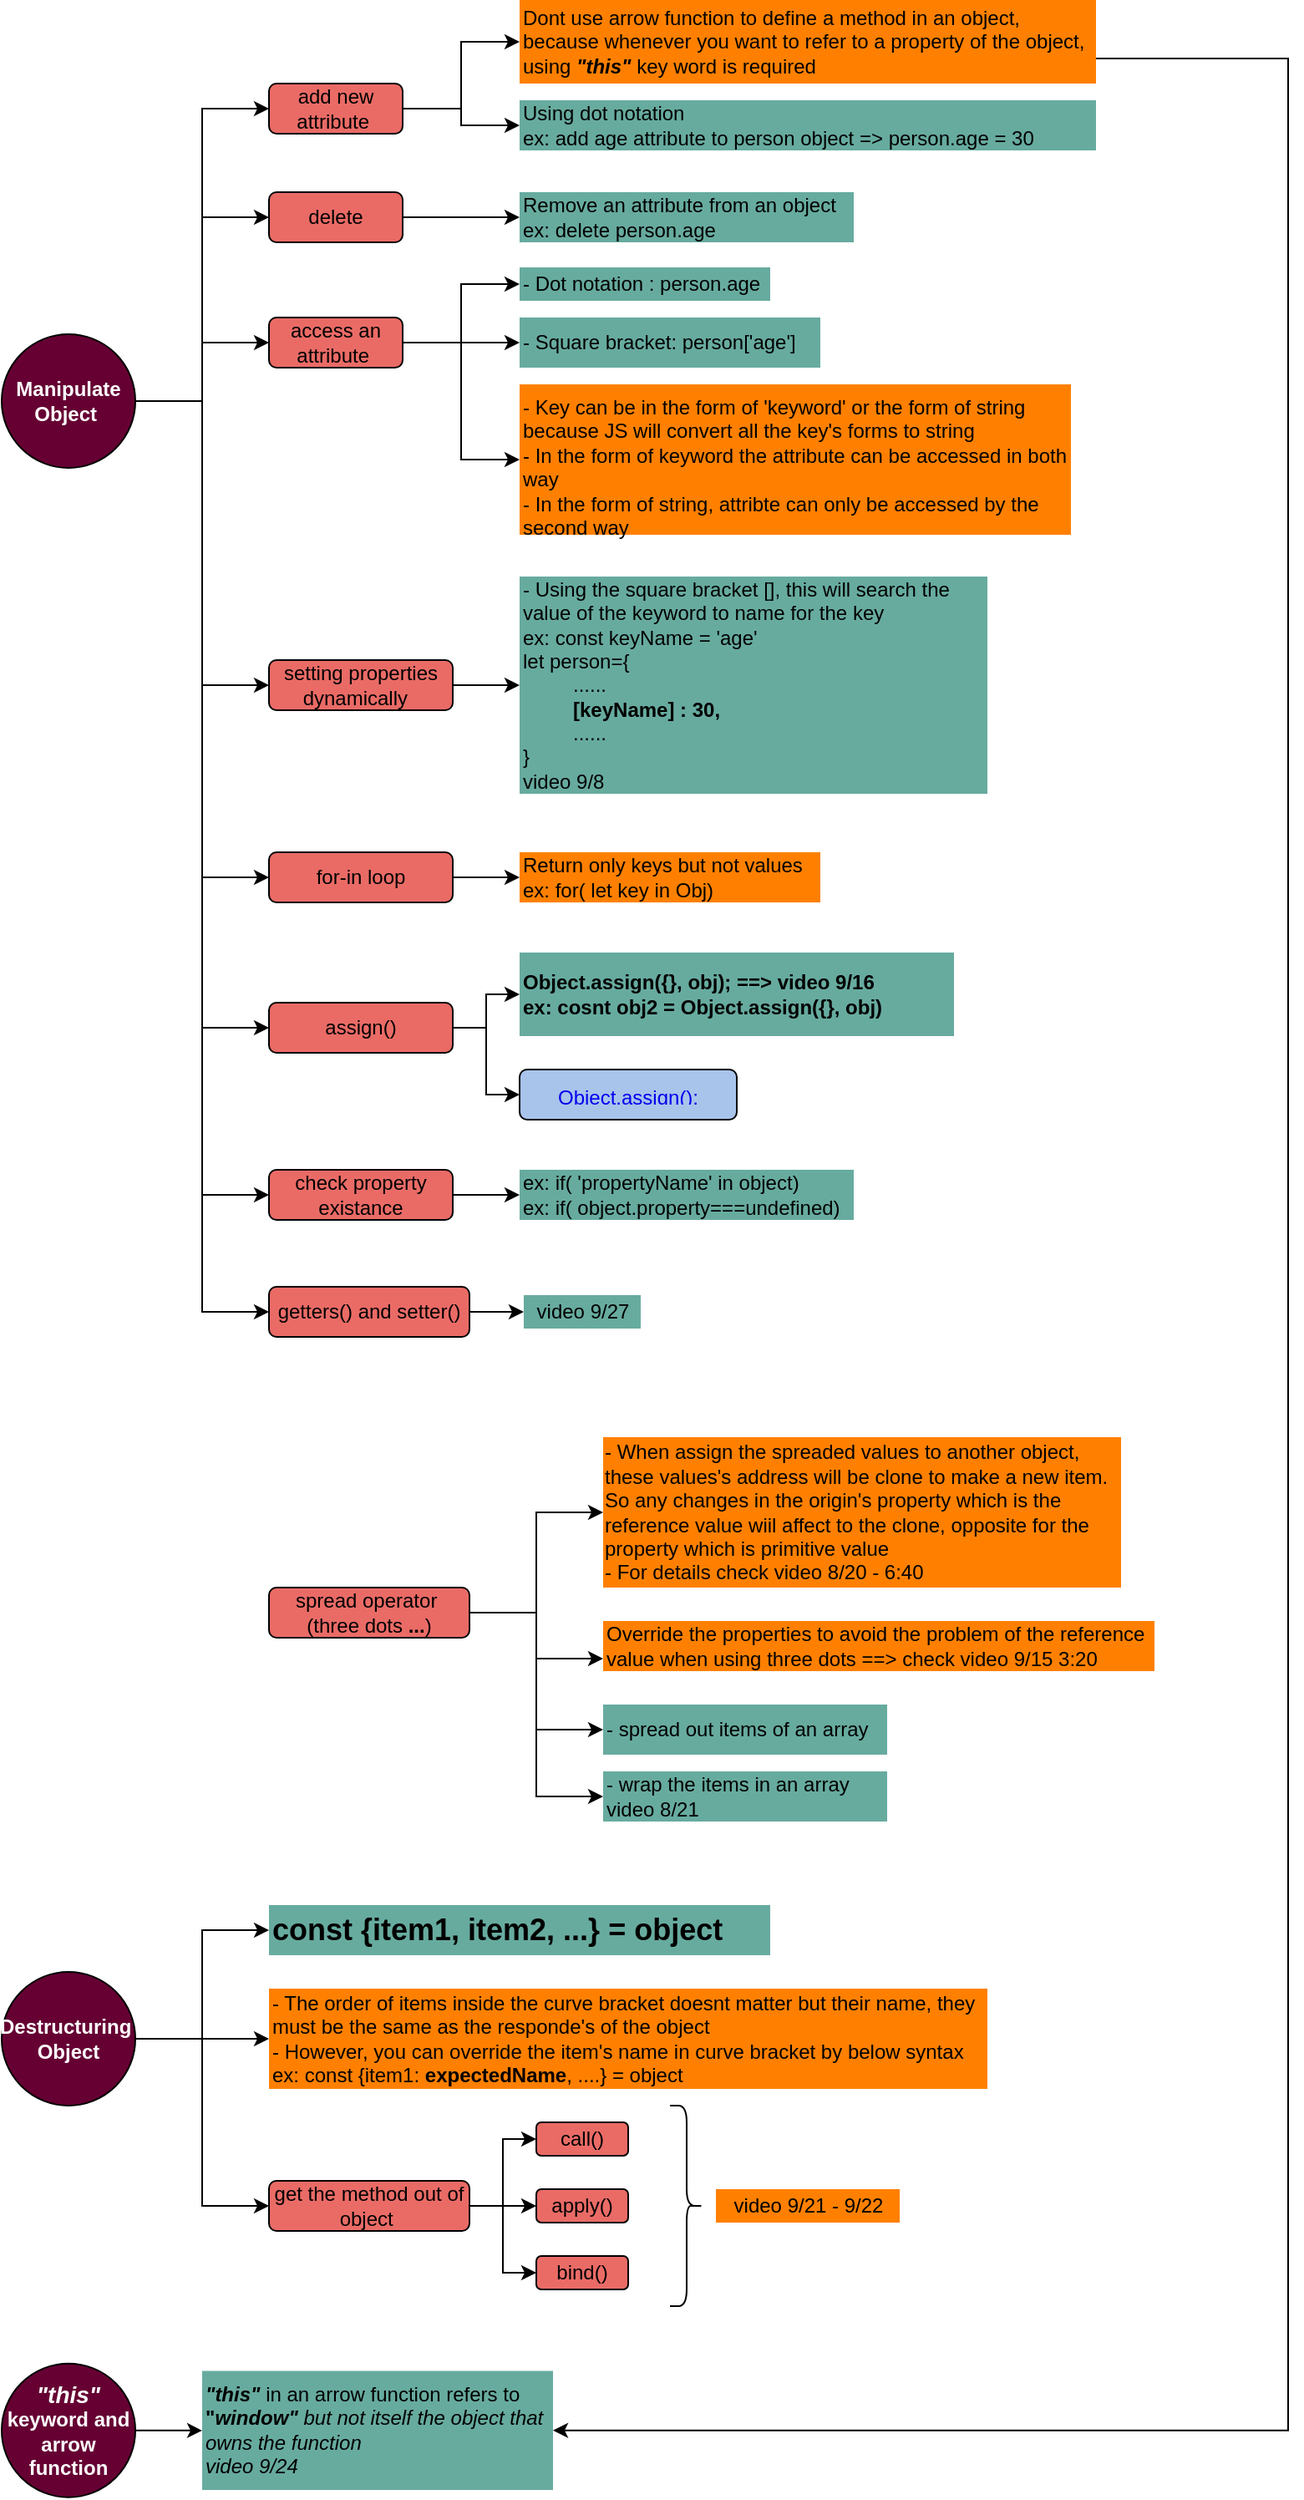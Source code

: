 <mxfile version="14.6.13" type="device"><diagram id="yyXeWecS47-vvvoqvVnt" name="Page-1"><mxGraphModel dx="1092" dy="534" grid="1" gridSize="10" guides="1" tooltips="1" connect="1" arrows="1" fold="1" page="1" pageScale="1" pageWidth="850" pageHeight="1100" math="0" shadow="0"><root><mxCell id="0"/><mxCell id="1" parent="0"/><mxCell id="EEhr_Oky-7YBtAfCmUGs-7" style="edgeStyle=orthogonalEdgeStyle;rounded=0;orthogonalLoop=1;jettySize=auto;html=1;entryX=0;entryY=0.5;entryDx=0;entryDy=0;" parent="1" source="EEhr_Oky-7YBtAfCmUGs-1" target="EEhr_Oky-7YBtAfCmUGs-6" edge="1"><mxGeometry relative="1" as="geometry"/></mxCell><mxCell id="EEhr_Oky-7YBtAfCmUGs-8" style="edgeStyle=orthogonalEdgeStyle;rounded=0;orthogonalLoop=1;jettySize=auto;html=1;entryX=0;entryY=0.5;entryDx=0;entryDy=0;" parent="1" source="EEhr_Oky-7YBtAfCmUGs-1" target="EEhr_Oky-7YBtAfCmUGs-2" edge="1"><mxGeometry relative="1" as="geometry"/></mxCell><mxCell id="EEhr_Oky-7YBtAfCmUGs-19" style="edgeStyle=orthogonalEdgeStyle;rounded=0;orthogonalLoop=1;jettySize=auto;html=1;entryX=0;entryY=0.5;entryDx=0;entryDy=0;" parent="1" source="EEhr_Oky-7YBtAfCmUGs-1" target="EEhr_Oky-7YBtAfCmUGs-12" edge="1"><mxGeometry relative="1" as="geometry"/></mxCell><mxCell id="EEhr_Oky-7YBtAfCmUGs-25" style="edgeStyle=orthogonalEdgeStyle;rounded=0;orthogonalLoop=1;jettySize=auto;html=1;entryX=0;entryY=0.5;entryDx=0;entryDy=0;" parent="1" source="EEhr_Oky-7YBtAfCmUGs-1" target="EEhr_Oky-7YBtAfCmUGs-22" edge="1"><mxGeometry relative="1" as="geometry"/></mxCell><mxCell id="EEhr_Oky-7YBtAfCmUGs-29" style="edgeStyle=orthogonalEdgeStyle;rounded=0;orthogonalLoop=1;jettySize=auto;html=1;entryX=0;entryY=0.5;entryDx=0;entryDy=0;" parent="1" source="EEhr_Oky-7YBtAfCmUGs-1" target="EEhr_Oky-7YBtAfCmUGs-26" edge="1"><mxGeometry relative="1" as="geometry"/></mxCell><mxCell id="EEhr_Oky-7YBtAfCmUGs-54" style="edgeStyle=orthogonalEdgeStyle;rounded=0;orthogonalLoop=1;jettySize=auto;html=1;entryX=0;entryY=0.5;entryDx=0;entryDy=0;" parent="1" source="EEhr_Oky-7YBtAfCmUGs-1" target="EEhr_Oky-7YBtAfCmUGs-45" edge="1"><mxGeometry relative="1" as="geometry"/></mxCell><mxCell id="xBHS6IWptvy2Hsy20q-M-9" style="edgeStyle=orthogonalEdgeStyle;rounded=0;orthogonalLoop=1;jettySize=auto;html=1;entryX=0;entryY=0.5;entryDx=0;entryDy=0;" parent="1" source="EEhr_Oky-7YBtAfCmUGs-1" target="xBHS6IWptvy2Hsy20q-M-7" edge="1"><mxGeometry relative="1" as="geometry"/></mxCell><mxCell id="xBHS6IWptvy2Hsy20q-M-31" style="edgeStyle=orthogonalEdgeStyle;rounded=0;orthogonalLoop=1;jettySize=auto;html=1;entryX=0;entryY=0.5;entryDx=0;entryDy=0;" parent="1" source="EEhr_Oky-7YBtAfCmUGs-1" target="xBHS6IWptvy2Hsy20q-M-28" edge="1"><mxGeometry relative="1" as="geometry"/></mxCell><mxCell id="EEhr_Oky-7YBtAfCmUGs-1" value="&lt;font color=&quot;#ffffff&quot;&gt;&lt;b&gt;Manipulate Object&amp;nbsp;&lt;/b&gt;&lt;/font&gt;" style="ellipse;whiteSpace=wrap;html=1;aspect=fixed;fillColor=#660033;" parent="1" vertex="1"><mxGeometry x="40" y="300" width="80" height="80" as="geometry"/></mxCell><mxCell id="EEhr_Oky-7YBtAfCmUGs-5" value="" style="edgeStyle=orthogonalEdgeStyle;rounded=0;orthogonalLoop=1;jettySize=auto;html=1;" parent="1" source="EEhr_Oky-7YBtAfCmUGs-2" target="EEhr_Oky-7YBtAfCmUGs-3" edge="1"><mxGeometry relative="1" as="geometry"/></mxCell><mxCell id="xBHS6IWptvy2Hsy20q-M-11" style="edgeStyle=orthogonalEdgeStyle;rounded=0;orthogonalLoop=1;jettySize=auto;html=1;entryX=0;entryY=0.5;entryDx=0;entryDy=0;" parent="1" source="EEhr_Oky-7YBtAfCmUGs-2" target="xBHS6IWptvy2Hsy20q-M-10" edge="1"><mxGeometry relative="1" as="geometry"/></mxCell><mxCell id="EEhr_Oky-7YBtAfCmUGs-2" value="add new attribute&amp;nbsp;" style="rounded=1;whiteSpace=wrap;html=1;fillColor=#EA6B66;" parent="1" vertex="1"><mxGeometry x="200" y="150" width="80" height="30" as="geometry"/></mxCell><mxCell id="EEhr_Oky-7YBtAfCmUGs-3" value="Using dot notation&amp;nbsp;&lt;br&gt;ex: add age attribute to person object =&amp;gt; person.age = 30" style="text;html=1;strokeColor=none;fillColor=#67AB9F;align=left;verticalAlign=middle;whiteSpace=wrap;rounded=0;" parent="1" vertex="1"><mxGeometry x="350" y="160" width="345" height="30" as="geometry"/></mxCell><mxCell id="EEhr_Oky-7YBtAfCmUGs-11" style="edgeStyle=orthogonalEdgeStyle;rounded=0;orthogonalLoop=1;jettySize=auto;html=1;entryX=0;entryY=0.5;entryDx=0;entryDy=0;" parent="1" source="EEhr_Oky-7YBtAfCmUGs-6" target="EEhr_Oky-7YBtAfCmUGs-10" edge="1"><mxGeometry relative="1" as="geometry"/></mxCell><mxCell id="EEhr_Oky-7YBtAfCmUGs-6" value="delete" style="rounded=1;whiteSpace=wrap;html=1;fillColor=#EA6B66;" parent="1" vertex="1"><mxGeometry x="200" y="215" width="80" height="30" as="geometry"/></mxCell><mxCell id="EEhr_Oky-7YBtAfCmUGs-10" value="Remove an attribute from an object&amp;nbsp;&lt;br&gt;ex: delete person.age" style="text;html=1;strokeColor=none;fillColor=#67AB9F;align=left;verticalAlign=middle;whiteSpace=wrap;rounded=0;" parent="1" vertex="1"><mxGeometry x="350" y="215" width="200" height="30" as="geometry"/></mxCell><mxCell id="EEhr_Oky-7YBtAfCmUGs-18" style="edgeStyle=orthogonalEdgeStyle;rounded=0;orthogonalLoop=1;jettySize=auto;html=1;entryX=0;entryY=0.5;entryDx=0;entryDy=0;" parent="1" source="EEhr_Oky-7YBtAfCmUGs-12" target="EEhr_Oky-7YBtAfCmUGs-17" edge="1"><mxGeometry relative="1" as="geometry"/></mxCell><mxCell id="EEhr_Oky-7YBtAfCmUGs-21" style="edgeStyle=orthogonalEdgeStyle;rounded=0;orthogonalLoop=1;jettySize=auto;html=1;entryX=0;entryY=0.5;entryDx=0;entryDy=0;" parent="1" source="EEhr_Oky-7YBtAfCmUGs-12" target="EEhr_Oky-7YBtAfCmUGs-20" edge="1"><mxGeometry relative="1" as="geometry"/></mxCell><mxCell id="EEhr_Oky-7YBtAfCmUGs-30" style="edgeStyle=orthogonalEdgeStyle;rounded=0;orthogonalLoop=1;jettySize=auto;html=1;entryX=0;entryY=0.5;entryDx=0;entryDy=0;" parent="1" source="EEhr_Oky-7YBtAfCmUGs-12" target="EEhr_Oky-7YBtAfCmUGs-13" edge="1"><mxGeometry relative="1" as="geometry"/></mxCell><mxCell id="EEhr_Oky-7YBtAfCmUGs-12" value="access an attribute&amp;nbsp;" style="rounded=1;whiteSpace=wrap;html=1;fillColor=#EA6B66;" parent="1" vertex="1"><mxGeometry x="200" y="290" width="80" height="30" as="geometry"/></mxCell><mxCell id="EEhr_Oky-7YBtAfCmUGs-13" value="- Dot notation : person.age" style="text;html=1;strokeColor=none;fillColor=#67AB9F;align=left;verticalAlign=middle;whiteSpace=wrap;rounded=0;" parent="1" vertex="1"><mxGeometry x="350" y="260" width="150" height="20" as="geometry"/></mxCell><mxCell id="EEhr_Oky-7YBtAfCmUGs-17" value="- Square bracket: person['age']" style="text;html=1;strokeColor=none;fillColor=#67AB9F;align=left;verticalAlign=middle;whiteSpace=wrap;rounded=0;" parent="1" vertex="1"><mxGeometry x="350" y="290" width="180" height="30" as="geometry"/></mxCell><mxCell id="EEhr_Oky-7YBtAfCmUGs-20" value="&lt;font face=&quot;helvetica&quot;&gt;- Key can be in the form of 'keyword' or the form of string because JS will convert all the key's forms to string&amp;nbsp;&lt;br&gt;- In the form of keyword the attribute can be accessed in both way&amp;nbsp;&lt;br&gt;- In the form of string, attribte can only be accessed by the second way&lt;br&gt;&lt;/font&gt;" style="text;whiteSpace=wrap;html=1;fillColor=#FF8000;" parent="1" vertex="1"><mxGeometry x="350" y="330" width="330" height="90" as="geometry"/></mxCell><mxCell id="EEhr_Oky-7YBtAfCmUGs-24" value="" style="edgeStyle=orthogonalEdgeStyle;rounded=0;orthogonalLoop=1;jettySize=auto;html=1;" parent="1" source="EEhr_Oky-7YBtAfCmUGs-22" target="EEhr_Oky-7YBtAfCmUGs-23" edge="1"><mxGeometry relative="1" as="geometry"/></mxCell><mxCell id="EEhr_Oky-7YBtAfCmUGs-22" value="setting properties dynamically&amp;nbsp;&amp;nbsp;" style="rounded=1;whiteSpace=wrap;html=1;fillColor=#EA6B66;" parent="1" vertex="1"><mxGeometry x="200" y="495" width="110" height="30" as="geometry"/></mxCell><mxCell id="EEhr_Oky-7YBtAfCmUGs-23" value="- Using the square bracket [], this will search the value of the keyword to name for the key&amp;nbsp;&lt;br&gt;ex: const keyName = 'age'&lt;br&gt;let person={&lt;br&gt;&amp;nbsp; &amp;nbsp; &amp;nbsp; &amp;nbsp; &amp;nbsp;......&lt;br&gt;&amp;nbsp; &amp;nbsp; &amp;nbsp; &amp;nbsp; &amp;nbsp;&lt;b&gt;[keyName] : 30,&lt;/b&gt;&lt;br&gt;&amp;nbsp; &amp;nbsp; &amp;nbsp; &amp;nbsp; &amp;nbsp;......&lt;br&gt;}&lt;br&gt;video 9/8" style="text;html=1;strokeColor=none;fillColor=#67AB9F;align=left;verticalAlign=middle;whiteSpace=wrap;rounded=0;" parent="1" vertex="1"><mxGeometry x="350" y="445" width="280" height="130" as="geometry"/></mxCell><mxCell id="EEhr_Oky-7YBtAfCmUGs-28" value="" style="edgeStyle=orthogonalEdgeStyle;rounded=0;orthogonalLoop=1;jettySize=auto;html=1;" parent="1" source="EEhr_Oky-7YBtAfCmUGs-26" target="EEhr_Oky-7YBtAfCmUGs-27" edge="1"><mxGeometry relative="1" as="geometry"/></mxCell><mxCell id="EEhr_Oky-7YBtAfCmUGs-26" value="for-in loop" style="rounded=1;whiteSpace=wrap;html=1;fillColor=#EA6B66;" parent="1" vertex="1"><mxGeometry x="200" y="610" width="110" height="30" as="geometry"/></mxCell><mxCell id="EEhr_Oky-7YBtAfCmUGs-27" value="Return only keys but not values&amp;nbsp;&lt;br&gt;ex: for( let key in Obj)" style="text;html=1;strokeColor=none;fillColor=#FF8000;align=left;verticalAlign=middle;whiteSpace=wrap;rounded=0;" parent="1" vertex="1"><mxGeometry x="350" y="610" width="180" height="30" as="geometry"/></mxCell><mxCell id="EEhr_Oky-7YBtAfCmUGs-36" style="edgeStyle=orthogonalEdgeStyle;rounded=0;orthogonalLoop=1;jettySize=auto;html=1;entryX=0;entryY=0.5;entryDx=0;entryDy=0;" parent="1" source="EEhr_Oky-7YBtAfCmUGs-39" target="EEhr_Oky-7YBtAfCmUGs-40" edge="1"><mxGeometry relative="1" as="geometry"/></mxCell><mxCell id="EEhr_Oky-7YBtAfCmUGs-37" style="edgeStyle=orthogonalEdgeStyle;rounded=0;orthogonalLoop=1;jettySize=auto;html=1;entryX=0;entryY=0.5;entryDx=0;entryDy=0;" parent="1" source="EEhr_Oky-7YBtAfCmUGs-39" target="EEhr_Oky-7YBtAfCmUGs-41" edge="1"><mxGeometry relative="1" as="geometry"/></mxCell><mxCell id="EEhr_Oky-7YBtAfCmUGs-38" style="edgeStyle=orthogonalEdgeStyle;rounded=0;orthogonalLoop=1;jettySize=auto;html=1;entryX=0;entryY=0.5;entryDx=0;entryDy=0;" parent="1" source="EEhr_Oky-7YBtAfCmUGs-39" target="EEhr_Oky-7YBtAfCmUGs-42" edge="1"><mxGeometry relative="1" as="geometry"/></mxCell><mxCell id="EEhr_Oky-7YBtAfCmUGs-44" style="edgeStyle=orthogonalEdgeStyle;rounded=0;orthogonalLoop=1;jettySize=auto;html=1;entryX=0;entryY=0.75;entryDx=0;entryDy=0;" parent="1" source="EEhr_Oky-7YBtAfCmUGs-39" target="EEhr_Oky-7YBtAfCmUGs-43" edge="1"><mxGeometry relative="1" as="geometry"/></mxCell><mxCell id="EEhr_Oky-7YBtAfCmUGs-39" value="spread operator&amp;nbsp;&lt;br&gt;(three dots &lt;b&gt;...&lt;/b&gt;)" style="rounded=1;whiteSpace=wrap;html=1;fillColor=#EA6B66;" parent="1" vertex="1"><mxGeometry x="200" y="1050" width="120" height="30" as="geometry"/></mxCell><mxCell id="EEhr_Oky-7YBtAfCmUGs-40" value="&lt;div style=&quot;text-align: left&quot;&gt;&lt;span&gt;- When assign the spreaded values to another object, these values's address will be clone to make a new item.&lt;/span&gt;&lt;/div&gt;&lt;span&gt;&lt;div style=&quot;text-align: left&quot;&gt;&lt;span&gt;So any changes in the origin's property which is the reference value wiil affect to the clone, opposite for the property which is primitive value&lt;/span&gt;&lt;/div&gt;&lt;div style=&quot;text-align: left&quot;&gt;&lt;span&gt;- For details check video 8/20 - 6:40&lt;/span&gt;&lt;/div&gt;&lt;/span&gt;" style="text;html=1;strokeColor=none;fillColor=#FF8000;align=center;verticalAlign=middle;whiteSpace=wrap;rounded=0;" parent="1" vertex="1"><mxGeometry x="400" y="960" width="310" height="90" as="geometry"/></mxCell><mxCell id="EEhr_Oky-7YBtAfCmUGs-41" value="- spread out items of an array" style="text;html=1;strokeColor=none;fillColor=#67AB9F;align=left;verticalAlign=middle;whiteSpace=wrap;rounded=0;" parent="1" vertex="1"><mxGeometry x="400" y="1120" width="170" height="30" as="geometry"/></mxCell><mxCell id="EEhr_Oky-7YBtAfCmUGs-42" value="- wrap the items in an array&amp;nbsp;&lt;br&gt;video 8/21" style="text;html=1;strokeColor=none;fillColor=#67AB9F;align=left;verticalAlign=middle;whiteSpace=wrap;rounded=0;" parent="1" vertex="1"><mxGeometry x="400" y="1160" width="170" height="30" as="geometry"/></mxCell><mxCell id="EEhr_Oky-7YBtAfCmUGs-43" value="Override the properties to avoid the problem of the reference value when using three dots ==&amp;gt; check video 9/15 3:20" style="text;html=1;strokeColor=none;fillColor=#FF8000;align=left;verticalAlign=middle;whiteSpace=wrap;rounded=0;" parent="1" vertex="1"><mxGeometry x="400" y="1070" width="330" height="30" as="geometry"/></mxCell><mxCell id="EEhr_Oky-7YBtAfCmUGs-49" style="edgeStyle=orthogonalEdgeStyle;rounded=0;orthogonalLoop=1;jettySize=auto;html=1;entryX=0;entryY=0.5;entryDx=0;entryDy=0;" parent="1" source="EEhr_Oky-7YBtAfCmUGs-45" target="EEhr_Oky-7YBtAfCmUGs-47" edge="1"><mxGeometry relative="1" as="geometry"/></mxCell><mxCell id="EEhr_Oky-7YBtAfCmUGs-53" style="edgeStyle=orthogonalEdgeStyle;rounded=0;orthogonalLoop=1;jettySize=auto;html=1;entryX=0;entryY=0.5;entryDx=0;entryDy=0;" parent="1" source="EEhr_Oky-7YBtAfCmUGs-45" target="EEhr_Oky-7YBtAfCmUGs-52" edge="1"><mxGeometry relative="1" as="geometry"/></mxCell><mxCell id="EEhr_Oky-7YBtAfCmUGs-45" value="assign()" style="rounded=1;whiteSpace=wrap;html=1;fillColor=#EA6B66;" parent="1" vertex="1"><mxGeometry x="200" y="700" width="110" height="30" as="geometry"/></mxCell><mxCell id="EEhr_Oky-7YBtAfCmUGs-47" value="&lt;b&gt;Object.assign({}, obj); ==&amp;gt; video 9/16&lt;br&gt;ex: cosnt obj2 = Object.assign({}, obj)&lt;br&gt;&lt;/b&gt;" style="text;html=1;strokeColor=none;fillColor=#67AB9F;align=left;verticalAlign=middle;whiteSpace=wrap;rounded=0;" parent="1" vertex="1"><mxGeometry x="350" y="670" width="260" height="50" as="geometry"/></mxCell><UserObject label="Object.assign();" linkTarget="_blank" link="https://developer.mozilla.org/en-US/docs/Web/JavaScript/Reference/Global_Objects/Object/assign?retiredLocale=vi" id="EEhr_Oky-7YBtAfCmUGs-52"><mxCell style="fontColor=#0000EE;fontStyle=4;rounded=1;overflow=hidden;spacing=10;fillColor=#A9C4EB;" parent="1" vertex="1"><mxGeometry x="350" y="740" width="130" height="30" as="geometry"/></mxCell></UserObject><mxCell id="xBHS6IWptvy2Hsy20q-M-4" style="edgeStyle=orthogonalEdgeStyle;rounded=0;orthogonalLoop=1;jettySize=auto;html=1;entryX=0;entryY=0.5;entryDx=0;entryDy=0;" parent="1" source="xBHS6IWptvy2Hsy20q-M-1" target="xBHS6IWptvy2Hsy20q-M-2" edge="1"><mxGeometry relative="1" as="geometry"/></mxCell><mxCell id="xBHS6IWptvy2Hsy20q-M-5" style="edgeStyle=orthogonalEdgeStyle;rounded=0;orthogonalLoop=1;jettySize=auto;html=1;" parent="1" source="xBHS6IWptvy2Hsy20q-M-1" target="xBHS6IWptvy2Hsy20q-M-3" edge="1"><mxGeometry relative="1" as="geometry"/></mxCell><mxCell id="xBHS6IWptvy2Hsy20q-M-16" style="edgeStyle=orthogonalEdgeStyle;rounded=0;orthogonalLoop=1;jettySize=auto;html=1;entryX=0;entryY=0.5;entryDx=0;entryDy=0;" parent="1" source="xBHS6IWptvy2Hsy20q-M-1" target="xBHS6IWptvy2Hsy20q-M-12" edge="1"><mxGeometry relative="1" as="geometry"/></mxCell><mxCell id="xBHS6IWptvy2Hsy20q-M-1" value="&lt;font color=&quot;#ffffff&quot;&gt;&lt;b&gt;Destructuring&amp;nbsp;&lt;br&gt;Object&lt;br&gt;&lt;/b&gt;&lt;/font&gt;" style="ellipse;whiteSpace=wrap;html=1;aspect=fixed;fillColor=#660033;" parent="1" vertex="1"><mxGeometry x="40" y="1280" width="80" height="80" as="geometry"/></mxCell><mxCell id="xBHS6IWptvy2Hsy20q-M-2" value="&lt;b&gt;&lt;font style=&quot;font-size: 18px&quot;&gt;const {item1, item2, ...} = object&lt;/font&gt;&lt;/b&gt;" style="text;html=1;strokeColor=none;fillColor=#67AB9F;align=left;verticalAlign=middle;whiteSpace=wrap;rounded=0;" parent="1" vertex="1"><mxGeometry x="200" y="1240" width="300" height="30" as="geometry"/></mxCell><mxCell id="xBHS6IWptvy2Hsy20q-M-3" value="- The order of items inside the curve bracket doesnt matter but their name, they must be the same as the responde's of the object&lt;br&gt;- However, you can override the item's name in curve bracket by below syntax&lt;br&gt;ex: const {item1: &lt;b&gt;expectedName&lt;/b&gt;, ....} = object" style="text;html=1;strokeColor=none;fillColor=#FF8000;align=left;verticalAlign=middle;whiteSpace=wrap;rounded=0;" parent="1" vertex="1"><mxGeometry x="200" y="1290" width="430" height="60" as="geometry"/></mxCell><mxCell id="xBHS6IWptvy2Hsy20q-M-6" value="" style="edgeStyle=orthogonalEdgeStyle;rounded=0;orthogonalLoop=1;jettySize=auto;html=1;" parent="1" source="xBHS6IWptvy2Hsy20q-M-7" target="xBHS6IWptvy2Hsy20q-M-8" edge="1"><mxGeometry relative="1" as="geometry"/></mxCell><mxCell id="xBHS6IWptvy2Hsy20q-M-7" value="check property existance" style="rounded=1;whiteSpace=wrap;html=1;fillColor=#EA6B66;" parent="1" vertex="1"><mxGeometry x="200" y="800" width="110" height="30" as="geometry"/></mxCell><mxCell id="xBHS6IWptvy2Hsy20q-M-8" value="ex: if( 'propertyName' in object)&lt;br&gt;ex: if( object.property===undefined)" style="text;html=1;strokeColor=none;fillColor=#67AB9F;align=left;verticalAlign=middle;whiteSpace=wrap;rounded=0;" parent="1" vertex="1"><mxGeometry x="350" y="800" width="200" height="30" as="geometry"/></mxCell><mxCell id="xBHS6IWptvy2Hsy20q-M-25" style="edgeStyle=orthogonalEdgeStyle;rounded=0;orthogonalLoop=1;jettySize=auto;html=1;entryX=1;entryY=0.5;entryDx=0;entryDy=0;" parent="1" source="xBHS6IWptvy2Hsy20q-M-10" target="xBHS6IWptvy2Hsy20q-M-24" edge="1"><mxGeometry relative="1" as="geometry"><Array as="points"><mxPoint x="810" y="135"/><mxPoint x="810" y="1554"/></Array></mxGeometry></mxCell><mxCell id="xBHS6IWptvy2Hsy20q-M-10" value="Dont use arrow function to define a method in an object, because whenever you want to refer to a property of the object, using &lt;i&gt;&lt;b&gt;&quot;this&quot; &lt;/b&gt;&lt;/i&gt;key word is required" style="text;html=1;strokeColor=none;fillColor=#FF8000;align=left;verticalAlign=middle;whiteSpace=wrap;rounded=0;" parent="1" vertex="1"><mxGeometry x="350" y="100" width="345" height="50" as="geometry"/></mxCell><mxCell id="xBHS6IWptvy2Hsy20q-M-17" style="edgeStyle=orthogonalEdgeStyle;rounded=0;orthogonalLoop=1;jettySize=auto;html=1;entryX=0;entryY=0.5;entryDx=0;entryDy=0;" parent="1" source="xBHS6IWptvy2Hsy20q-M-12" target="xBHS6IWptvy2Hsy20q-M-13" edge="1"><mxGeometry relative="1" as="geometry"/></mxCell><mxCell id="xBHS6IWptvy2Hsy20q-M-18" style="edgeStyle=orthogonalEdgeStyle;rounded=0;orthogonalLoop=1;jettySize=auto;html=1;entryX=0;entryY=0.5;entryDx=0;entryDy=0;" parent="1" source="xBHS6IWptvy2Hsy20q-M-12" target="xBHS6IWptvy2Hsy20q-M-14" edge="1"><mxGeometry relative="1" as="geometry"/></mxCell><mxCell id="xBHS6IWptvy2Hsy20q-M-19" style="edgeStyle=orthogonalEdgeStyle;rounded=0;orthogonalLoop=1;jettySize=auto;html=1;entryX=0;entryY=0.5;entryDx=0;entryDy=0;" parent="1" source="xBHS6IWptvy2Hsy20q-M-12" target="xBHS6IWptvy2Hsy20q-M-15" edge="1"><mxGeometry relative="1" as="geometry"/></mxCell><mxCell id="xBHS6IWptvy2Hsy20q-M-12" value="get the method out of object&amp;nbsp;" style="rounded=1;whiteSpace=wrap;html=1;fillColor=#EA6B66;" parent="1" vertex="1"><mxGeometry x="200" y="1405" width="120" height="30" as="geometry"/></mxCell><mxCell id="xBHS6IWptvy2Hsy20q-M-13" value="call()" style="rounded=1;whiteSpace=wrap;html=1;fillColor=#EA6B66;" parent="1" vertex="1"><mxGeometry x="360" y="1370" width="55" height="20" as="geometry"/></mxCell><mxCell id="xBHS6IWptvy2Hsy20q-M-14" value="apply()" style="rounded=1;whiteSpace=wrap;html=1;fillColor=#EA6B66;" parent="1" vertex="1"><mxGeometry x="360" y="1410" width="55" height="20" as="geometry"/></mxCell><mxCell id="xBHS6IWptvy2Hsy20q-M-15" value="bind()" style="rounded=1;whiteSpace=wrap;html=1;fillColor=#EA6B66;" parent="1" vertex="1"><mxGeometry x="360" y="1450" width="55" height="20" as="geometry"/></mxCell><mxCell id="xBHS6IWptvy2Hsy20q-M-20" value="" style="shape=curlyBracket;whiteSpace=wrap;html=1;rounded=1;flipH=1;fillColor=#FF8000;" parent="1" vertex="1"><mxGeometry x="440" y="1360" width="20" height="120" as="geometry"/></mxCell><mxCell id="xBHS6IWptvy2Hsy20q-M-21" value="video 9/21 - 9/22" style="text;html=1;strokeColor=none;fillColor=#FF8000;align=center;verticalAlign=middle;whiteSpace=wrap;rounded=0;" parent="1" vertex="1"><mxGeometry x="467.5" y="1410" width="110" height="20" as="geometry"/></mxCell><mxCell id="xBHS6IWptvy2Hsy20q-M-27" value="" style="edgeStyle=orthogonalEdgeStyle;rounded=0;orthogonalLoop=1;jettySize=auto;html=1;" parent="1" source="xBHS6IWptvy2Hsy20q-M-22" target="xBHS6IWptvy2Hsy20q-M-24" edge="1"><mxGeometry relative="1" as="geometry"/></mxCell><mxCell id="xBHS6IWptvy2Hsy20q-M-22" value="&lt;font color=&quot;#ffffff&quot;&gt;&lt;b&gt;&lt;i&gt;&lt;font style=&quot;font-size: 14px&quot;&gt;&quot;this&quot;&lt;/font&gt;&lt;/i&gt; keyword and arrow function&lt;br&gt;&lt;/b&gt;&lt;/font&gt;" style="ellipse;whiteSpace=wrap;html=1;aspect=fixed;fillColor=#660033;" parent="1" vertex="1"><mxGeometry x="40" y="1514.38" width="80" height="80" as="geometry"/></mxCell><mxCell id="xBHS6IWptvy2Hsy20q-M-24" value="&lt;b&gt;&lt;i&gt;&quot;this&quot;&lt;/i&gt;&amp;nbsp;&lt;/b&gt;in an arrow function refers to &lt;b&gt;&quot;&lt;/b&gt;&lt;i&gt;&lt;b&gt;window&quot; &lt;/b&gt;but not itself the object that owns the function&amp;nbsp;&lt;br&gt;video 9/24&lt;br&gt;&lt;/i&gt;" style="text;html=1;strokeColor=none;fillColor=#67AB9F;align=left;verticalAlign=middle;whiteSpace=wrap;rounded=0;" parent="1" vertex="1"><mxGeometry x="160" y="1518.75" width="210" height="71.25" as="geometry"/></mxCell><mxCell id="xBHS6IWptvy2Hsy20q-M-30" value="" style="edgeStyle=orthogonalEdgeStyle;rounded=0;orthogonalLoop=1;jettySize=auto;html=1;" parent="1" source="xBHS6IWptvy2Hsy20q-M-28" target="xBHS6IWptvy2Hsy20q-M-29" edge="1"><mxGeometry relative="1" as="geometry"/></mxCell><mxCell id="xBHS6IWptvy2Hsy20q-M-28" value="getters() and setter()" style="rounded=1;whiteSpace=wrap;html=1;fillColor=#EA6B66;" parent="1" vertex="1"><mxGeometry x="200" y="870" width="120" height="30" as="geometry"/></mxCell><mxCell id="xBHS6IWptvy2Hsy20q-M-29" value="video 9/27" style="text;html=1;strokeColor=none;fillColor=#67AB9F;align=center;verticalAlign=middle;whiteSpace=wrap;rounded=0;" parent="1" vertex="1"><mxGeometry x="352.5" y="875" width="70" height="20" as="geometry"/></mxCell></root></mxGraphModel></diagram></mxfile>